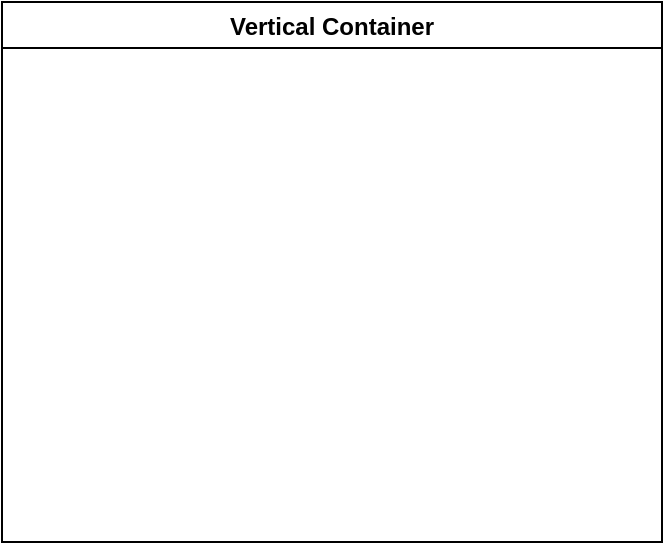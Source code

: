 <mxfile>
    <diagram id="XqDgzbi-A9tlqecT09Ke" name="Page-1">
        <mxGraphModel dx="434" dy="357" grid="1" gridSize="10" guides="1" tooltips="1" connect="1" arrows="1" fold="1" page="1" pageScale="1" pageWidth="827" pageHeight="1169" math="0" shadow="0">
            <root>
                <mxCell id="0"/>
                <mxCell id="1" parent="0"/>
                <mxCell id="2" value="Vertical Container" style="swimlane;" vertex="1" parent="1">
                    <mxGeometry y="20" width="330" height="270" as="geometry"/>
                </mxCell>
            </root>
        </mxGraphModel>
    </diagram>
</mxfile>